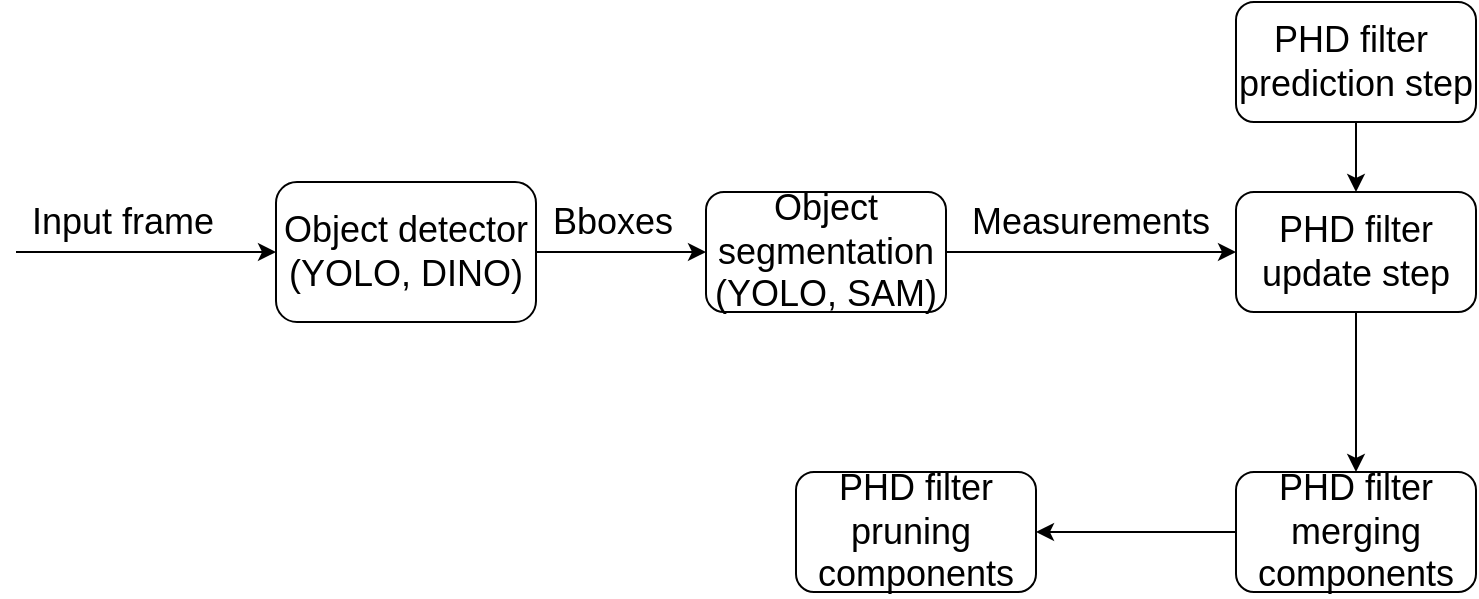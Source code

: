 <mxfile version="24.2.1" type="device">
  <diagram name="Stránka-1" id="amLyIMB_HBfdfTEjr-Ie">
    <mxGraphModel dx="1602" dy="803" grid="1" gridSize="10" guides="1" tooltips="1" connect="1" arrows="1" fold="1" page="1" pageScale="1" pageWidth="827" pageHeight="1169" math="0" shadow="0">
      <root>
        <mxCell id="0" />
        <mxCell id="1" parent="0" />
        <mxCell id="pMlhrJA8G9kc82RZuo3V-6" value="" style="edgeStyle=orthogonalEdgeStyle;rounded=0;orthogonalLoop=1;jettySize=auto;html=1;" edge="1" parent="1" source="pMlhrJA8G9kc82RZuo3V-1" target="pMlhrJA8G9kc82RZuo3V-5">
          <mxGeometry relative="1" as="geometry" />
        </mxCell>
        <mxCell id="pMlhrJA8G9kc82RZuo3V-7" value="&lt;font style=&quot;font-size: 18px;&quot;&gt;Bboxes&lt;/font&gt;" style="edgeLabel;html=1;align=center;verticalAlign=middle;resizable=0;points=[];" vertex="1" connectable="0" parent="pMlhrJA8G9kc82RZuo3V-6">
          <mxGeometry x="-0.106" y="1" relative="1" as="geometry">
            <mxPoint y="-14" as="offset" />
          </mxGeometry>
        </mxCell>
        <mxCell id="pMlhrJA8G9kc82RZuo3V-1" value="&lt;font style=&quot;font-size: 18px;&quot;&gt;Object detector (YOLO, DINO)&lt;/font&gt;" style="rounded=1;whiteSpace=wrap;html=1;" vertex="1" parent="1">
          <mxGeometry x="170" y="260" width="130" height="70" as="geometry" />
        </mxCell>
        <mxCell id="pMlhrJA8G9kc82RZuo3V-2" value="" style="endArrow=classic;html=1;rounded=0;entryX=0;entryY=0.5;entryDx=0;entryDy=0;" edge="1" parent="1" target="pMlhrJA8G9kc82RZuo3V-1">
          <mxGeometry width="50" height="50" relative="1" as="geometry">
            <mxPoint x="40" y="295" as="sourcePoint" />
            <mxPoint x="440" y="390" as="targetPoint" />
          </mxGeometry>
        </mxCell>
        <mxCell id="pMlhrJA8G9kc82RZuo3V-3" value="&lt;font style=&quot;font-size: 18px;&quot;&gt;Input frame&lt;/font&gt;" style="edgeLabel;html=1;align=center;verticalAlign=middle;resizable=0;points=[];" vertex="1" connectable="0" parent="pMlhrJA8G9kc82RZuo3V-2">
          <mxGeometry x="-0.185" y="1" relative="1" as="geometry">
            <mxPoint y="-14" as="offset" />
          </mxGeometry>
        </mxCell>
        <mxCell id="pMlhrJA8G9kc82RZuo3V-9" value="" style="edgeStyle=orthogonalEdgeStyle;rounded=0;orthogonalLoop=1;jettySize=auto;html=1;entryX=0;entryY=0.5;entryDx=0;entryDy=0;" edge="1" parent="1" source="pMlhrJA8G9kc82RZuo3V-5" target="pMlhrJA8G9kc82RZuo3V-12">
          <mxGeometry relative="1" as="geometry">
            <mxPoint x="660" y="310" as="targetPoint" />
          </mxGeometry>
        </mxCell>
        <mxCell id="pMlhrJA8G9kc82RZuo3V-10" value="&lt;font style=&quot;font-size: 18px;&quot;&gt;Measurements&lt;/font&gt;" style="edgeLabel;html=1;align=center;verticalAlign=middle;resizable=0;points=[];" vertex="1" connectable="0" parent="pMlhrJA8G9kc82RZuo3V-9">
          <mxGeometry x="-0.45" y="-1" relative="1" as="geometry">
            <mxPoint x="32" y="-16" as="offset" />
          </mxGeometry>
        </mxCell>
        <mxCell id="pMlhrJA8G9kc82RZuo3V-5" value="&lt;font style=&quot;font-size: 18px;&quot;&gt;Object segmentation&lt;br&gt;(YOLO, SAM)&lt;/font&gt;" style="whiteSpace=wrap;html=1;rounded=1;" vertex="1" parent="1">
          <mxGeometry x="385" y="265" width="120" height="60" as="geometry" />
        </mxCell>
        <mxCell id="pMlhrJA8G9kc82RZuo3V-13" style="edgeStyle=orthogonalEdgeStyle;rounded=0;orthogonalLoop=1;jettySize=auto;html=1;entryX=0.5;entryY=0;entryDx=0;entryDy=0;" edge="1" parent="1" source="pMlhrJA8G9kc82RZuo3V-8" target="pMlhrJA8G9kc82RZuo3V-12">
          <mxGeometry relative="1" as="geometry" />
        </mxCell>
        <mxCell id="pMlhrJA8G9kc82RZuo3V-8" value="&lt;font style=&quot;font-size: 18px;&quot;&gt;PHD filter&amp;nbsp;&lt;br&gt;prediction step&lt;/font&gt;" style="whiteSpace=wrap;html=1;rounded=1;" vertex="1" parent="1">
          <mxGeometry x="650" y="170" width="120" height="60" as="geometry" />
        </mxCell>
        <mxCell id="pMlhrJA8G9kc82RZuo3V-15" value="" style="edgeStyle=orthogonalEdgeStyle;rounded=0;orthogonalLoop=1;jettySize=auto;html=1;" edge="1" parent="1" source="pMlhrJA8G9kc82RZuo3V-12" target="pMlhrJA8G9kc82RZuo3V-14">
          <mxGeometry relative="1" as="geometry" />
        </mxCell>
        <mxCell id="pMlhrJA8G9kc82RZuo3V-12" value="&lt;font style=&quot;font-size: 18px;&quot;&gt;PHD filter&lt;br&gt;update step&lt;/font&gt;" style="rounded=1;whiteSpace=wrap;html=1;" vertex="1" parent="1">
          <mxGeometry x="650" y="265" width="120" height="60" as="geometry" />
        </mxCell>
        <mxCell id="pMlhrJA8G9kc82RZuo3V-17" value="" style="edgeStyle=orthogonalEdgeStyle;rounded=0;orthogonalLoop=1;jettySize=auto;html=1;" edge="1" parent="1" source="pMlhrJA8G9kc82RZuo3V-14" target="pMlhrJA8G9kc82RZuo3V-16">
          <mxGeometry relative="1" as="geometry" />
        </mxCell>
        <mxCell id="pMlhrJA8G9kc82RZuo3V-14" value="&lt;font style=&quot;font-size: 18px;&quot;&gt;PHD filter&lt;br&gt;merging &lt;br&gt;components&lt;/font&gt;" style="whiteSpace=wrap;html=1;rounded=1;" vertex="1" parent="1">
          <mxGeometry x="650" y="405" width="120" height="60" as="geometry" />
        </mxCell>
        <mxCell id="pMlhrJA8G9kc82RZuo3V-16" value="&lt;font style=&quot;font-size: 18px;&quot;&gt;PHD filter&lt;br&gt;pruning&amp;nbsp;&lt;br&gt;components&lt;/font&gt;" style="whiteSpace=wrap;html=1;rounded=1;" vertex="1" parent="1">
          <mxGeometry x="430" y="405" width="120" height="60" as="geometry" />
        </mxCell>
      </root>
    </mxGraphModel>
  </diagram>
</mxfile>
